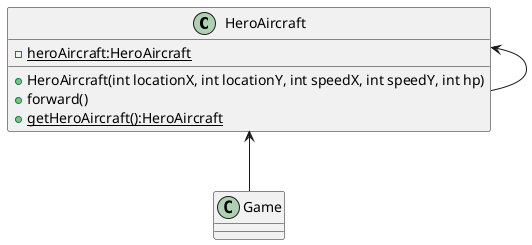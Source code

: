@startuml
'https://plantuml.com/class-diagram

class HeroAircraft {
    - {static} heroAircraft:HeroAircraft
    + HeroAircraft(int locationX, int locationY, int speedX, int speedY, int hp)
    + forward()
    + {static} getHeroAircraft():HeroAircraft
}

HeroAircraft<--HeroAircraft
HeroAircraft<--Game
@enduml